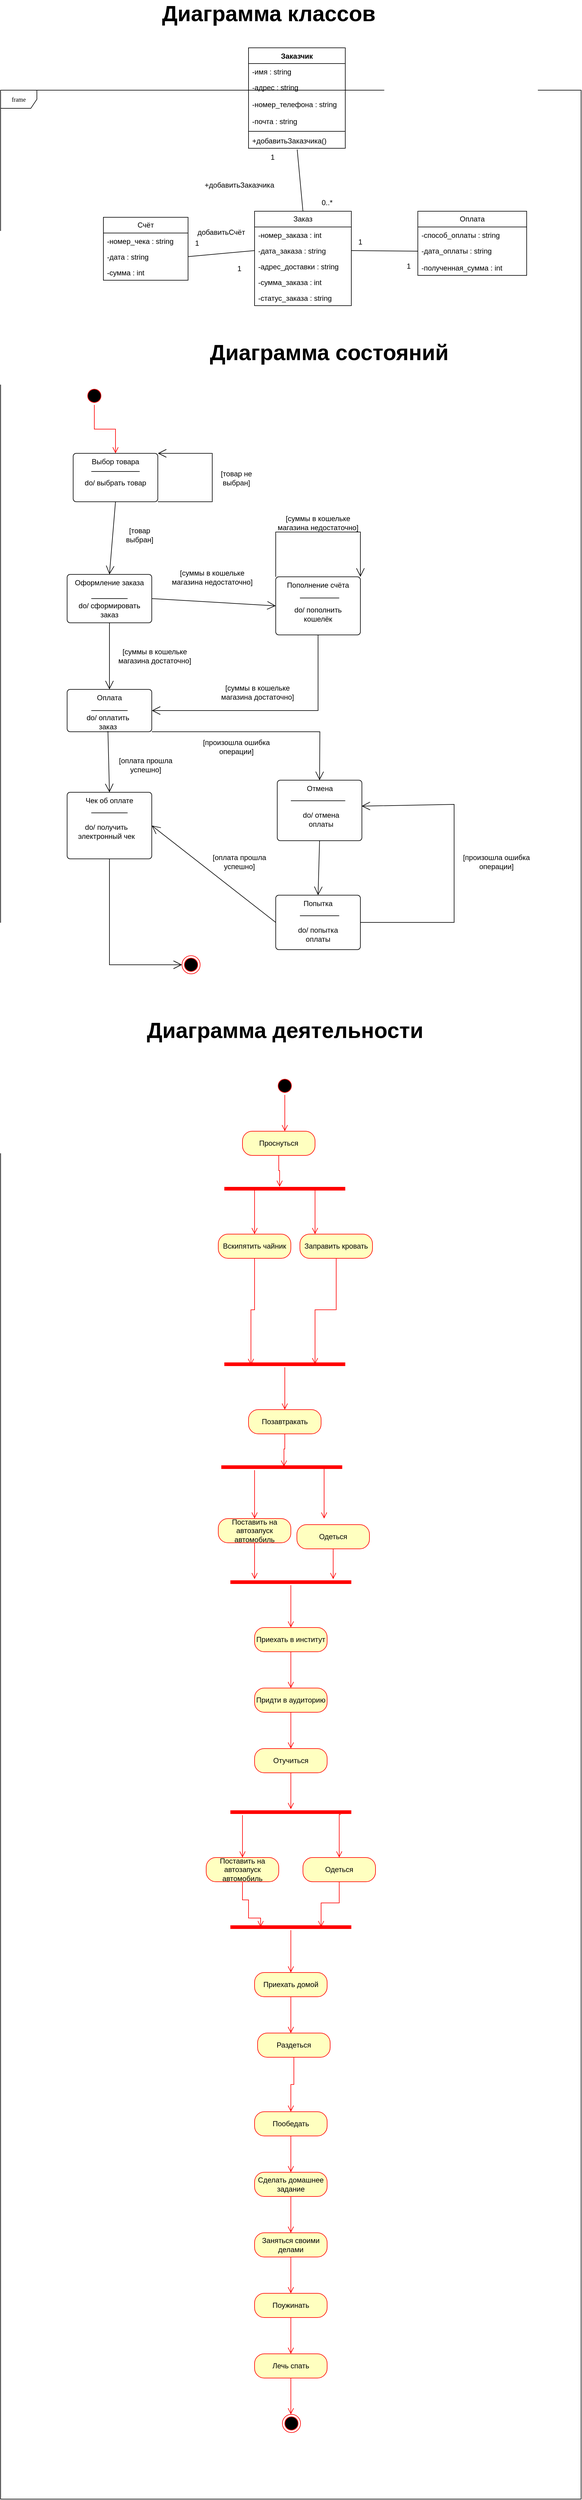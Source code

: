 <mxfile version="22.1.18" type="github">
  <diagram name="Page-1" id="c4acf3e9-155e-7222-9cf6-157b1a14988f">
    <mxGraphModel dx="2037" dy="693" grid="1" gridSize="10" guides="1" tooltips="1" connect="1" arrows="1" fold="1" page="1" pageScale="1" pageWidth="850" pageHeight="1100" background="none" math="0" shadow="0">
      <root>
        <mxCell id="0" />
        <mxCell id="1" parent="0" />
        <mxCell id="17acba5748e5396b-1" value="frame" style="shape=umlFrame;whiteSpace=wrap;html=1;rounded=0;shadow=0;comic=0;labelBackgroundColor=none;strokeWidth=1;fontFamily=Verdana;fontSize=10;align=center;" parent="1" vertex="1">
          <mxGeometry x="-110" y="190" width="960" height="3980" as="geometry" />
        </mxCell>
        <mxCell id="1ROqw_EYxfn3M4fR1e2e-2" value="Заказчик" style="swimlane;fontStyle=1;align=center;verticalAlign=top;childLayout=stackLayout;horizontal=1;startSize=26;horizontalStack=0;resizeParent=1;resizeParentMax=0;resizeLast=0;collapsible=1;marginBottom=0;whiteSpace=wrap;html=1;" vertex="1" parent="1">
          <mxGeometry x="300" y="120" width="160" height="166" as="geometry">
            <mxRectangle x="300" y="120" width="100" height="30" as="alternateBounds" />
          </mxGeometry>
        </mxCell>
        <mxCell id="1ROqw_EYxfn3M4fR1e2e-12" value="-имя : string" style="text;strokeColor=none;fillColor=none;align=left;verticalAlign=top;spacingLeft=4;spacingRight=4;overflow=hidden;rotatable=0;points=[[0,0.5],[1,0.5]];portConstraint=eastwest;whiteSpace=wrap;html=1;" vertex="1" parent="1ROqw_EYxfn3M4fR1e2e-2">
          <mxGeometry y="26" width="160" height="26" as="geometry" />
        </mxCell>
        <mxCell id="1ROqw_EYxfn3M4fR1e2e-3" value="-адрес : string" style="text;strokeColor=none;fillColor=none;align=left;verticalAlign=top;spacingLeft=4;spacingRight=4;overflow=hidden;rotatable=0;points=[[0,0.5],[1,0.5]];portConstraint=eastwest;whiteSpace=wrap;html=1;" vertex="1" parent="1ROqw_EYxfn3M4fR1e2e-2">
          <mxGeometry y="52" width="160" height="28" as="geometry" />
        </mxCell>
        <mxCell id="1ROqw_EYxfn3M4fR1e2e-13" value="-номер_телефона : string" style="text;strokeColor=none;fillColor=none;align=left;verticalAlign=top;spacingLeft=4;spacingRight=4;overflow=hidden;rotatable=0;points=[[0,0.5],[1,0.5]];portConstraint=eastwest;whiteSpace=wrap;html=1;" vertex="1" parent="1ROqw_EYxfn3M4fR1e2e-2">
          <mxGeometry y="80" width="160" height="28" as="geometry" />
        </mxCell>
        <mxCell id="1ROqw_EYxfn3M4fR1e2e-14" value="-почта : string" style="text;strokeColor=none;fillColor=none;align=left;verticalAlign=top;spacingLeft=4;spacingRight=4;overflow=hidden;rotatable=0;points=[[0,0.5],[1,0.5]];portConstraint=eastwest;whiteSpace=wrap;html=1;" vertex="1" parent="1ROqw_EYxfn3M4fR1e2e-2">
          <mxGeometry y="108" width="160" height="28" as="geometry" />
        </mxCell>
        <mxCell id="1ROqw_EYxfn3M4fR1e2e-4" value="" style="line;strokeWidth=1;fillColor=none;align=left;verticalAlign=middle;spacingTop=-1;spacingLeft=3;spacingRight=3;rotatable=0;labelPosition=right;points=[];portConstraint=eastwest;strokeColor=inherit;" vertex="1" parent="1ROqw_EYxfn3M4fR1e2e-2">
          <mxGeometry y="136" width="160" height="4" as="geometry" />
        </mxCell>
        <mxCell id="1ROqw_EYxfn3M4fR1e2e-5" value="+добавитьЗаказчика()" style="text;strokeColor=none;fillColor=none;align=left;verticalAlign=top;spacingLeft=4;spacingRight=4;overflow=hidden;rotatable=0;points=[[0,0.5],[1,0.5]];portConstraint=eastwest;whiteSpace=wrap;html=1;" vertex="1" parent="1ROqw_EYxfn3M4fR1e2e-2">
          <mxGeometry y="140" width="160" height="26" as="geometry" />
        </mxCell>
        <mxCell id="1ROqw_EYxfn3M4fR1e2e-15" value="Заказ" style="swimlane;fontStyle=0;childLayout=stackLayout;horizontal=1;startSize=26;fillColor=none;horizontalStack=0;resizeParent=1;resizeParentMax=0;resizeLast=0;collapsible=1;marginBottom=0;whiteSpace=wrap;html=1;" vertex="1" parent="1">
          <mxGeometry x="310" y="390" width="160" height="156" as="geometry" />
        </mxCell>
        <mxCell id="1ROqw_EYxfn3M4fR1e2e-16" value="-номер_заказа : int" style="text;strokeColor=none;fillColor=none;align=left;verticalAlign=top;spacingLeft=4;spacingRight=4;overflow=hidden;rotatable=0;points=[[0,0.5],[1,0.5]];portConstraint=eastwest;whiteSpace=wrap;html=1;" vertex="1" parent="1ROqw_EYxfn3M4fR1e2e-15">
          <mxGeometry y="26" width="160" height="26" as="geometry" />
        </mxCell>
        <mxCell id="1ROqw_EYxfn3M4fR1e2e-17" value="-дата_заказа : string" style="text;strokeColor=none;fillColor=none;align=left;verticalAlign=top;spacingLeft=4;spacingRight=4;overflow=hidden;rotatable=0;points=[[0,0.5],[1,0.5]];portConstraint=eastwest;whiteSpace=wrap;html=1;" vertex="1" parent="1ROqw_EYxfn3M4fR1e2e-15">
          <mxGeometry y="52" width="160" height="26" as="geometry" />
        </mxCell>
        <mxCell id="1ROqw_EYxfn3M4fR1e2e-18" value="-адрес_доставки : string" style="text;strokeColor=none;fillColor=none;align=left;verticalAlign=top;spacingLeft=4;spacingRight=4;overflow=hidden;rotatable=0;points=[[0,0.5],[1,0.5]];portConstraint=eastwest;whiteSpace=wrap;html=1;" vertex="1" parent="1ROqw_EYxfn3M4fR1e2e-15">
          <mxGeometry y="78" width="160" height="26" as="geometry" />
        </mxCell>
        <mxCell id="1ROqw_EYxfn3M4fR1e2e-19" value="-сумма_заказа : int" style="text;strokeColor=none;fillColor=none;align=left;verticalAlign=top;spacingLeft=4;spacingRight=4;overflow=hidden;rotatable=0;points=[[0,0.5],[1,0.5]];portConstraint=eastwest;whiteSpace=wrap;html=1;" vertex="1" parent="1ROqw_EYxfn3M4fR1e2e-15">
          <mxGeometry y="104" width="160" height="26" as="geometry" />
        </mxCell>
        <mxCell id="1ROqw_EYxfn3M4fR1e2e-20" value="-статус_заказа : string" style="text;strokeColor=none;fillColor=none;align=left;verticalAlign=top;spacingLeft=4;spacingRight=4;overflow=hidden;rotatable=0;points=[[0,0.5],[1,0.5]];portConstraint=eastwest;whiteSpace=wrap;html=1;" vertex="1" parent="1ROqw_EYxfn3M4fR1e2e-15">
          <mxGeometry y="130" width="160" height="26" as="geometry" />
        </mxCell>
        <mxCell id="1ROqw_EYxfn3M4fR1e2e-24" value="" style="endArrow=none;html=1;rounded=0;entryX=0.503;entryY=1.073;entryDx=0;entryDy=0;entryPerimeter=0;exitX=0.5;exitY=0;exitDx=0;exitDy=0;" edge="1" parent="1" source="1ROqw_EYxfn3M4fR1e2e-15" target="1ROqw_EYxfn3M4fR1e2e-5">
          <mxGeometry width="50" height="50" relative="1" as="geometry">
            <mxPoint x="330" y="350" as="sourcePoint" />
            <mxPoint x="380" y="300" as="targetPoint" />
          </mxGeometry>
        </mxCell>
        <mxCell id="1ROqw_EYxfn3M4fR1e2e-27" value="Счёт" style="swimlane;fontStyle=0;childLayout=stackLayout;horizontal=1;startSize=26;fillColor=none;horizontalStack=0;resizeParent=1;resizeParentMax=0;resizeLast=0;collapsible=1;marginBottom=0;whiteSpace=wrap;html=1;" vertex="1" parent="1">
          <mxGeometry x="60" y="400" width="140" height="104" as="geometry" />
        </mxCell>
        <mxCell id="1ROqw_EYxfn3M4fR1e2e-28" value="-номер_чека : string" style="text;strokeColor=none;fillColor=none;align=left;verticalAlign=top;spacingLeft=4;spacingRight=4;overflow=hidden;rotatable=0;points=[[0,0.5],[1,0.5]];portConstraint=eastwest;whiteSpace=wrap;html=1;" vertex="1" parent="1ROqw_EYxfn3M4fR1e2e-27">
          <mxGeometry y="26" width="140" height="26" as="geometry" />
        </mxCell>
        <mxCell id="1ROqw_EYxfn3M4fR1e2e-29" value="-дата : string" style="text;strokeColor=none;fillColor=none;align=left;verticalAlign=top;spacingLeft=4;spacingRight=4;overflow=hidden;rotatable=0;points=[[0,0.5],[1,0.5]];portConstraint=eastwest;whiteSpace=wrap;html=1;" vertex="1" parent="1ROqw_EYxfn3M4fR1e2e-27">
          <mxGeometry y="52" width="140" height="26" as="geometry" />
        </mxCell>
        <mxCell id="1ROqw_EYxfn3M4fR1e2e-30" value="-сумма : int" style="text;strokeColor=none;fillColor=none;align=left;verticalAlign=top;spacingLeft=4;spacingRight=4;overflow=hidden;rotatable=0;points=[[0,0.5],[1,0.5]];portConstraint=eastwest;whiteSpace=wrap;html=1;" vertex="1" parent="1ROqw_EYxfn3M4fR1e2e-27">
          <mxGeometry y="78" width="140" height="26" as="geometry" />
        </mxCell>
        <mxCell id="1ROqw_EYxfn3M4fR1e2e-31" value="" style="endArrow=none;html=1;rounded=0;exitX=1;exitY=0.5;exitDx=0;exitDy=0;entryX=0;entryY=0.5;entryDx=0;entryDy=0;" edge="1" parent="1" source="1ROqw_EYxfn3M4fR1e2e-29" target="1ROqw_EYxfn3M4fR1e2e-17">
          <mxGeometry width="50" height="50" relative="1" as="geometry">
            <mxPoint x="230" y="500" as="sourcePoint" />
            <mxPoint x="280" y="450" as="targetPoint" />
          </mxGeometry>
        </mxCell>
        <mxCell id="1ROqw_EYxfn3M4fR1e2e-32" value="Оплата" style="swimlane;fontStyle=0;childLayout=stackLayout;horizontal=1;startSize=26;fillColor=none;horizontalStack=0;resizeParent=1;resizeParentMax=0;resizeLast=0;collapsible=1;marginBottom=0;whiteSpace=wrap;html=1;" vertex="1" parent="1">
          <mxGeometry x="580" y="390" width="180" height="106" as="geometry" />
        </mxCell>
        <mxCell id="1ROqw_EYxfn3M4fR1e2e-33" value="-способ_оплаты : string" style="text;strokeColor=none;fillColor=none;align=left;verticalAlign=top;spacingLeft=4;spacingRight=4;overflow=hidden;rotatable=0;points=[[0,0.5],[1,0.5]];portConstraint=eastwest;whiteSpace=wrap;html=1;" vertex="1" parent="1ROqw_EYxfn3M4fR1e2e-32">
          <mxGeometry y="26" width="180" height="26" as="geometry" />
        </mxCell>
        <mxCell id="1ROqw_EYxfn3M4fR1e2e-34" value="-дата_оплаты : string" style="text;strokeColor=none;fillColor=none;align=left;verticalAlign=top;spacingLeft=4;spacingRight=4;overflow=hidden;rotatable=0;points=[[0,0.5],[1,0.5]];portConstraint=eastwest;whiteSpace=wrap;html=1;" vertex="1" parent="1ROqw_EYxfn3M4fR1e2e-32">
          <mxGeometry y="52" width="180" height="28" as="geometry" />
        </mxCell>
        <mxCell id="1ROqw_EYxfn3M4fR1e2e-35" value="-полученная_сумма : int" style="text;strokeColor=none;fillColor=none;align=left;verticalAlign=top;spacingLeft=4;spacingRight=4;overflow=hidden;rotatable=0;points=[[0,0.5],[1,0.5]];portConstraint=eastwest;whiteSpace=wrap;html=1;" vertex="1" parent="1ROqw_EYxfn3M4fR1e2e-32">
          <mxGeometry y="80" width="180" height="26" as="geometry" />
        </mxCell>
        <mxCell id="1ROqw_EYxfn3M4fR1e2e-36" value="" style="endArrow=none;html=1;rounded=0;entryX=0;entryY=0.5;entryDx=0;entryDy=0;exitX=1;exitY=0.5;exitDx=0;exitDy=0;" edge="1" parent="1" source="1ROqw_EYxfn3M4fR1e2e-17" target="1ROqw_EYxfn3M4fR1e2e-34">
          <mxGeometry width="50" height="50" relative="1" as="geometry">
            <mxPoint x="490" y="490" as="sourcePoint" />
            <mxPoint x="540" y="440" as="targetPoint" />
          </mxGeometry>
        </mxCell>
        <mxCell id="1ROqw_EYxfn3M4fR1e2e-74" value="1" style="text;html=1;strokeColor=none;fillColor=none;align=center;verticalAlign=middle;whiteSpace=wrap;rounded=0;" vertex="1" parent="1">
          <mxGeometry x="310" y="286" width="60" height="30" as="geometry" />
        </mxCell>
        <mxCell id="1ROqw_EYxfn3M4fR1e2e-77" value="0..*" style="text;html=1;strokeColor=none;fillColor=none;align=center;verticalAlign=middle;whiteSpace=wrap;rounded=0;" vertex="1" parent="1">
          <mxGeometry x="400" y="361" width="60" height="30" as="geometry" />
        </mxCell>
        <mxCell id="1ROqw_EYxfn3M4fR1e2e-78" value="+добавитьЗаказчика" style="text;html=1;strokeColor=none;fillColor=none;align=center;verticalAlign=middle;whiteSpace=wrap;rounded=0;" vertex="1" parent="1">
          <mxGeometry x="210" y="332" width="150" height="30" as="geometry" />
        </mxCell>
        <mxCell id="1ROqw_EYxfn3M4fR1e2e-80" value="1" style="text;html=1;strokeColor=none;fillColor=none;align=center;verticalAlign=middle;whiteSpace=wrap;rounded=0;" vertex="1" parent="1">
          <mxGeometry x="200" y="428" width="30" height="30" as="geometry" />
        </mxCell>
        <mxCell id="1ROqw_EYxfn3M4fR1e2e-81" value="1" style="text;html=1;strokeColor=none;fillColor=none;align=center;verticalAlign=middle;whiteSpace=wrap;rounded=0;" vertex="1" parent="1">
          <mxGeometry x="255" y="470" width="60" height="30" as="geometry" />
        </mxCell>
        <mxCell id="1ROqw_EYxfn3M4fR1e2e-82" value="1" style="text;html=1;strokeColor=none;fillColor=none;align=center;verticalAlign=middle;whiteSpace=wrap;rounded=0;" vertex="1" parent="1">
          <mxGeometry x="470" y="426" width="30" height="30" as="geometry" />
        </mxCell>
        <mxCell id="1ROqw_EYxfn3M4fR1e2e-83" value="1" style="text;html=1;strokeColor=none;fillColor=none;align=center;verticalAlign=middle;whiteSpace=wrap;rounded=0;" vertex="1" parent="1">
          <mxGeometry x="550" y="466" width="30" height="30" as="geometry" />
        </mxCell>
        <mxCell id="1ROqw_EYxfn3M4fR1e2e-84" value="добавитьСчёт" style="text;html=1;strokeColor=none;fillColor=none;align=center;verticalAlign=middle;whiteSpace=wrap;rounded=0;" vertex="1" parent="1">
          <mxGeometry x="200" y="410" width="110" height="30" as="geometry" />
        </mxCell>
        <mxCell id="1ROqw_EYxfn3M4fR1e2e-85" value="" style="ellipse;html=1;shape=startState;fillColor=#000000;strokeColor=#ff0000;" vertex="1" parent="1">
          <mxGeometry x="30" y="680" width="30" height="30" as="geometry" />
        </mxCell>
        <mxCell id="1ROqw_EYxfn3M4fR1e2e-86" value="" style="edgeStyle=orthogonalEdgeStyle;html=1;verticalAlign=bottom;endArrow=open;endSize=8;strokeColor=#ff0000;rounded=0;entryX=0.5;entryY=0;entryDx=0;entryDy=0;" edge="1" source="1ROqw_EYxfn3M4fR1e2e-85" parent="1" target="1ROqw_EYxfn3M4fR1e2e-93">
          <mxGeometry relative="1" as="geometry">
            <mxPoint x="50" y="780" as="targetPoint" />
          </mxGeometry>
        </mxCell>
        <mxCell id="1ROqw_EYxfn3M4fR1e2e-93" value="Выбор товара" style="html=1;align=center;verticalAlign=top;rounded=1;absoluteArcSize=1;arcSize=10;dashed=0;whiteSpace=wrap;" vertex="1" parent="1">
          <mxGeometry x="10" y="790" width="140" height="80" as="geometry" />
        </mxCell>
        <mxCell id="1ROqw_EYxfn3M4fR1e2e-94" value="" style="line;strokeWidth=1;fillColor=none;align=left;verticalAlign=middle;spacingTop=-1;spacingLeft=3;spacingRight=3;rotatable=0;labelPosition=right;points=[];portConstraint=eastwest;strokeColor=inherit;" vertex="1" parent="1">
          <mxGeometry x="40" y="816" width="80" height="8" as="geometry" />
        </mxCell>
        <mxCell id="1ROqw_EYxfn3M4fR1e2e-95" value="do/ выбрать товар" style="text;html=1;strokeColor=none;fillColor=none;align=center;verticalAlign=middle;whiteSpace=wrap;rounded=0;movable=1;resizable=1;rotatable=1;deletable=1;editable=1;locked=0;connectable=1;" vertex="1" parent="1">
          <mxGeometry x="20" y="824" width="120" height="30" as="geometry" />
        </mxCell>
        <mxCell id="1ROqw_EYxfn3M4fR1e2e-96" value="" style="endArrow=open;endFill=1;endSize=12;html=1;rounded=0;entryX=1;entryY=0;entryDx=0;entryDy=0;exitX=1;exitY=1;exitDx=0;exitDy=0;" edge="1" parent="1" source="1ROqw_EYxfn3M4fR1e2e-93" target="1ROqw_EYxfn3M4fR1e2e-93">
          <mxGeometry width="160" relative="1" as="geometry">
            <mxPoint x="190" y="816" as="sourcePoint" />
            <mxPoint x="190" y="801" as="targetPoint" />
            <Array as="points">
              <mxPoint x="240" y="870" />
              <mxPoint x="240" y="790" />
            </Array>
          </mxGeometry>
        </mxCell>
        <mxCell id="1ROqw_EYxfn3M4fR1e2e-99" value="[товар не выбран]" style="text;html=1;strokeColor=none;fillColor=none;align=center;verticalAlign=middle;whiteSpace=wrap;rounded=0;" vertex="1" parent="1">
          <mxGeometry x="250" y="816" width="60" height="30" as="geometry" />
        </mxCell>
        <mxCell id="1ROqw_EYxfn3M4fR1e2e-100" value="Оформление заказа" style="html=1;align=center;verticalAlign=top;rounded=1;absoluteArcSize=1;arcSize=10;dashed=0;whiteSpace=wrap;" vertex="1" parent="1">
          <mxGeometry y="990" width="140" height="80" as="geometry" />
        </mxCell>
        <mxCell id="1ROqw_EYxfn3M4fR1e2e-101" value="" style="endArrow=open;endFill=1;endSize=12;html=1;rounded=0;entryX=0.5;entryY=0;entryDx=0;entryDy=0;" edge="1" parent="1" target="1ROqw_EYxfn3M4fR1e2e-100">
          <mxGeometry width="160" relative="1" as="geometry">
            <mxPoint x="80" y="870" as="sourcePoint" />
            <mxPoint x="170" y="960" as="targetPoint" />
          </mxGeometry>
        </mxCell>
        <mxCell id="1ROqw_EYxfn3M4fR1e2e-102" value="[товар выбран]" style="text;html=1;strokeColor=none;fillColor=none;align=center;verticalAlign=middle;whiteSpace=wrap;rounded=0;" vertex="1" parent="1">
          <mxGeometry x="90" y="910" width="60" height="30" as="geometry" />
        </mxCell>
        <mxCell id="1ROqw_EYxfn3M4fR1e2e-103" value="" style="line;strokeWidth=1;fillColor=none;align=left;verticalAlign=middle;spacingTop=-1;spacingLeft=3;spacingRight=3;rotatable=0;labelPosition=right;points=[];portConstraint=eastwest;strokeColor=inherit;" vertex="1" parent="1">
          <mxGeometry x="40" y="1026" width="60" height="8" as="geometry" />
        </mxCell>
        <mxCell id="1ROqw_EYxfn3M4fR1e2e-104" value="do/ сформировать заказ" style="text;html=1;strokeColor=none;fillColor=none;align=center;verticalAlign=middle;whiteSpace=wrap;rounded=0;" vertex="1" parent="1">
          <mxGeometry x="10" y="1034" width="120" height="30" as="geometry" />
        </mxCell>
        <mxCell id="1ROqw_EYxfn3M4fR1e2e-105" value="" style="endArrow=open;endFill=1;endSize=12;html=1;rounded=0;exitX=0.5;exitY=1;exitDx=0;exitDy=0;entryX=0.5;entryY=0;entryDx=0;entryDy=0;" edge="1" parent="1" source="1ROqw_EYxfn3M4fR1e2e-100" target="1ROqw_EYxfn3M4fR1e2e-106">
          <mxGeometry width="160" relative="1" as="geometry">
            <mxPoint y="1190" as="sourcePoint" />
            <mxPoint x="160" y="1190" as="targetPoint" />
          </mxGeometry>
        </mxCell>
        <mxCell id="1ROqw_EYxfn3M4fR1e2e-106" value="Оплата" style="html=1;align=center;verticalAlign=top;rounded=1;absoluteArcSize=1;arcSize=10;dashed=0;whiteSpace=wrap;" vertex="1" parent="1">
          <mxGeometry y="1180" width="140" height="70" as="geometry" />
        </mxCell>
        <mxCell id="1ROqw_EYxfn3M4fR1e2e-107" value="" style="line;strokeWidth=1;fillColor=none;align=left;verticalAlign=middle;spacingTop=-1;spacingLeft=3;spacingRight=3;rotatable=0;labelPosition=right;points=[];portConstraint=eastwest;strokeColor=inherit;" vertex="1" parent="1">
          <mxGeometry x="40" y="1211" width="60" height="8" as="geometry" />
        </mxCell>
        <mxCell id="1ROqw_EYxfn3M4fR1e2e-108" value="do/ оплатить заказ" style="text;html=1;strokeColor=none;fillColor=none;align=center;verticalAlign=middle;whiteSpace=wrap;rounded=0;" vertex="1" parent="1">
          <mxGeometry x="15" y="1219" width="105" height="30" as="geometry" />
        </mxCell>
        <mxCell id="1ROqw_EYxfn3M4fR1e2e-109" value="[суммы в кошельке магазина достаточно]" style="text;html=1;strokeColor=none;fillColor=none;align=center;verticalAlign=middle;whiteSpace=wrap;rounded=0;" vertex="1" parent="1">
          <mxGeometry x="80" y="1110" width="130" height="30" as="geometry" />
        </mxCell>
        <mxCell id="1ROqw_EYxfn3M4fR1e2e-115" value="" style="endArrow=open;endFill=1;endSize=12;html=1;rounded=0;exitX=1;exitY=0.5;exitDx=0;exitDy=0;entryX=0;entryY=0.5;entryDx=0;entryDy=0;" edge="1" parent="1" source="1ROqw_EYxfn3M4fR1e2e-100" target="1ROqw_EYxfn3M4fR1e2e-116">
          <mxGeometry width="160" relative="1" as="geometry">
            <mxPoint x="340" y="1069" as="sourcePoint" />
            <mxPoint x="430" y="1189" as="targetPoint" />
          </mxGeometry>
        </mxCell>
        <mxCell id="1ROqw_EYxfn3M4fR1e2e-116" value="Пополнение счёта" style="html=1;align=center;verticalAlign=top;rounded=1;absoluteArcSize=1;arcSize=10;dashed=0;whiteSpace=wrap;" vertex="1" parent="1">
          <mxGeometry x="345" y="994" width="140" height="96" as="geometry" />
        </mxCell>
        <mxCell id="1ROqw_EYxfn3M4fR1e2e-117" value="[суммы в кошельке магазина недостаточно]" style="text;html=1;strokeColor=none;fillColor=none;align=center;verticalAlign=middle;whiteSpace=wrap;rounded=0;" vertex="1" parent="1">
          <mxGeometry x="170" y="980" width="140" height="30" as="geometry" />
        </mxCell>
        <mxCell id="1ROqw_EYxfn3M4fR1e2e-118" value="" style="line;strokeWidth=1;fillColor=none;align=left;verticalAlign=middle;spacingTop=-1;spacingLeft=3;spacingRight=3;rotatable=0;labelPosition=right;points=[];portConstraint=eastwest;strokeColor=inherit;" vertex="1" parent="1">
          <mxGeometry x="385" y="1025" width="65" height="8" as="geometry" />
        </mxCell>
        <mxCell id="1ROqw_EYxfn3M4fR1e2e-119" value="do/ пополнить кошелёк" style="text;html=1;strokeColor=none;fillColor=none;align=center;verticalAlign=middle;whiteSpace=wrap;rounded=0;" vertex="1" parent="1">
          <mxGeometry x="360" y="1041" width="110" height="30" as="geometry" />
        </mxCell>
        <mxCell id="1ROqw_EYxfn3M4fR1e2e-120" value="" style="endArrow=open;endFill=1;endSize=12;html=1;rounded=0;entryX=1;entryY=0.5;entryDx=0;entryDy=0;exitX=0.5;exitY=1;exitDx=0;exitDy=0;" edge="1" parent="1" source="1ROqw_EYxfn3M4fR1e2e-116" target="1ROqw_EYxfn3M4fR1e2e-106">
          <mxGeometry width="160" relative="1" as="geometry">
            <mxPoint x="280" y="1170" as="sourcePoint" />
            <mxPoint x="440" y="1170" as="targetPoint" />
            <Array as="points">
              <mxPoint x="415" y="1215" />
            </Array>
          </mxGeometry>
        </mxCell>
        <mxCell id="1ROqw_EYxfn3M4fR1e2e-121" value="" style="endArrow=open;endFill=1;endSize=12;html=1;rounded=0;exitX=0;exitY=0;exitDx=0;exitDy=0;entryX=1;entryY=0;entryDx=0;entryDy=0;" edge="1" parent="1" source="1ROqw_EYxfn3M4fR1e2e-116" target="1ROqw_EYxfn3M4fR1e2e-116">
          <mxGeometry width="160" relative="1" as="geometry">
            <mxPoint x="340" y="850" as="sourcePoint" />
            <mxPoint x="500" y="850" as="targetPoint" />
            <Array as="points">
              <mxPoint x="345" y="920" />
              <mxPoint x="485" y="920" />
            </Array>
          </mxGeometry>
        </mxCell>
        <mxCell id="1ROqw_EYxfn3M4fR1e2e-123" value="[суммы в кошельке магазина недостаточно]" style="text;html=1;strokeColor=none;fillColor=none;align=center;verticalAlign=middle;whiteSpace=wrap;rounded=0;" vertex="1" parent="1">
          <mxGeometry x="345" y="890" width="140" height="30" as="geometry" />
        </mxCell>
        <mxCell id="1ROqw_EYxfn3M4fR1e2e-124" value="[суммы в кошельке магазина достаточно]" style="text;html=1;strokeColor=none;fillColor=none;align=center;verticalAlign=middle;whiteSpace=wrap;rounded=0;" vertex="1" parent="1">
          <mxGeometry x="250" y="1170" width="130" height="30" as="geometry" />
        </mxCell>
        <mxCell id="1ROqw_EYxfn3M4fR1e2e-125" value="Чек об оплате" style="html=1;align=center;verticalAlign=top;rounded=1;absoluteArcSize=1;arcSize=10;dashed=0;whiteSpace=wrap;" vertex="1" parent="1">
          <mxGeometry y="1350" width="140" height="110" as="geometry" />
        </mxCell>
        <mxCell id="1ROqw_EYxfn3M4fR1e2e-126" value="" style="endArrow=open;endFill=1;endSize=12;html=1;rounded=0;exitX=0.5;exitY=1;exitDx=0;exitDy=0;entryX=0.5;entryY=0;entryDx=0;entryDy=0;" edge="1" parent="1" source="1ROqw_EYxfn3M4fR1e2e-108" target="1ROqw_EYxfn3M4fR1e2e-125">
          <mxGeometry width="160" relative="1" as="geometry">
            <mxPoint x="30" y="1290" as="sourcePoint" />
            <mxPoint x="190" y="1290" as="targetPoint" />
          </mxGeometry>
        </mxCell>
        <mxCell id="1ROqw_EYxfn3M4fR1e2e-127" value="" style="line;strokeWidth=1;fillColor=none;align=left;verticalAlign=middle;spacingTop=-1;spacingLeft=3;spacingRight=3;rotatable=0;labelPosition=right;points=[];portConstraint=eastwest;strokeColor=inherit;" vertex="1" parent="1">
          <mxGeometry x="40" y="1380" width="60" height="8" as="geometry" />
        </mxCell>
        <mxCell id="1ROqw_EYxfn3M4fR1e2e-128" value="do/ получить электронный чек" style="text;html=1;strokeColor=none;fillColor=none;align=center;verticalAlign=middle;whiteSpace=wrap;rounded=0;" vertex="1" parent="1">
          <mxGeometry x="10" y="1400" width="110" height="30" as="geometry" />
        </mxCell>
        <mxCell id="1ROqw_EYxfn3M4fR1e2e-129" value="[оплата прошла успешно]" style="text;html=1;strokeColor=none;fillColor=none;align=center;verticalAlign=middle;whiteSpace=wrap;rounded=0;" vertex="1" parent="1">
          <mxGeometry x="80" y="1290" width="100" height="30" as="geometry" />
        </mxCell>
        <mxCell id="1ROqw_EYxfn3M4fR1e2e-130" value="" style="ellipse;html=1;shape=endState;fillColor=#000000;strokeColor=#ff0000;" vertex="1" parent="1">
          <mxGeometry x="190" y="1620" width="30" height="30" as="geometry" />
        </mxCell>
        <mxCell id="1ROqw_EYxfn3M4fR1e2e-131" value="" style="endArrow=open;endFill=1;endSize=12;html=1;rounded=0;entryX=0;entryY=0.5;entryDx=0;entryDy=0;exitX=0.5;exitY=1;exitDx=0;exitDy=0;" edge="1" parent="1" source="1ROqw_EYxfn3M4fR1e2e-125" target="1ROqw_EYxfn3M4fR1e2e-130">
          <mxGeometry width="160" relative="1" as="geometry">
            <mxPoint y="1500" as="sourcePoint" />
            <mxPoint x="160" y="1500" as="targetPoint" />
            <Array as="points">
              <mxPoint x="70" y="1635" />
            </Array>
          </mxGeometry>
        </mxCell>
        <mxCell id="1ROqw_EYxfn3M4fR1e2e-132" value="" style="endArrow=open;endFill=1;endSize=12;html=1;rounded=0;exitX=1;exitY=1;exitDx=0;exitDy=0;entryX=0.5;entryY=0;entryDx=0;entryDy=0;" edge="1" parent="1" source="1ROqw_EYxfn3M4fR1e2e-106" target="1ROqw_EYxfn3M4fR1e2e-133">
          <mxGeometry width="160" relative="1" as="geometry">
            <mxPoint x="210" y="1300" as="sourcePoint" />
            <mxPoint x="370" y="1300" as="targetPoint" />
            <Array as="points">
              <mxPoint x="418" y="1250" />
            </Array>
          </mxGeometry>
        </mxCell>
        <mxCell id="1ROqw_EYxfn3M4fR1e2e-133" value="Отмена" style="html=1;align=center;verticalAlign=top;rounded=1;absoluteArcSize=1;arcSize=10;dashed=0;whiteSpace=wrap;" vertex="1" parent="1">
          <mxGeometry x="347.5" y="1330" width="140" height="100" as="geometry" />
        </mxCell>
        <mxCell id="1ROqw_EYxfn3M4fR1e2e-134" value="[произошла ошибка операции]" style="text;html=1;strokeColor=none;fillColor=none;align=center;verticalAlign=middle;whiteSpace=wrap;rounded=0;" vertex="1" parent="1">
          <mxGeometry x="220" y="1260" width="120" height="30" as="geometry" />
        </mxCell>
        <mxCell id="1ROqw_EYxfn3M4fR1e2e-135" value="" style="line;strokeWidth=1;fillColor=none;align=left;verticalAlign=middle;spacingTop=-1;spacingLeft=3;spacingRight=3;rotatable=0;labelPosition=right;points=[];portConstraint=eastwest;strokeColor=inherit;" vertex="1" parent="1">
          <mxGeometry x="370" y="1360" width="90" height="8" as="geometry" />
        </mxCell>
        <mxCell id="1ROqw_EYxfn3M4fR1e2e-136" value="do/ отмена оплаты" style="text;html=1;strokeColor=none;fillColor=none;align=center;verticalAlign=middle;whiteSpace=wrap;rounded=0;" vertex="1" parent="1">
          <mxGeometry x="380" y="1380" width="80" height="30" as="geometry" />
        </mxCell>
        <mxCell id="1ROqw_EYxfn3M4fR1e2e-137" value="Попытка" style="html=1;align=center;verticalAlign=top;rounded=1;absoluteArcSize=1;arcSize=10;dashed=0;whiteSpace=wrap;" vertex="1" parent="1">
          <mxGeometry x="345" y="1520" width="140" height="90" as="geometry" />
        </mxCell>
        <mxCell id="1ROqw_EYxfn3M4fR1e2e-138" value="" style="endArrow=open;endFill=1;endSize=12;html=1;rounded=0;exitX=0.5;exitY=1;exitDx=0;exitDy=0;entryX=0.5;entryY=0;entryDx=0;entryDy=0;" edge="1" parent="1" source="1ROqw_EYxfn3M4fR1e2e-133" target="1ROqw_EYxfn3M4fR1e2e-137">
          <mxGeometry width="160" relative="1" as="geometry">
            <mxPoint x="320" y="1470" as="sourcePoint" />
            <mxPoint x="480" y="1470" as="targetPoint" />
          </mxGeometry>
        </mxCell>
        <mxCell id="1ROqw_EYxfn3M4fR1e2e-139" value="" style="endArrow=open;endFill=1;endSize=12;html=1;rounded=0;exitX=0;exitY=0.5;exitDx=0;exitDy=0;entryX=1;entryY=0.5;entryDx=0;entryDy=0;" edge="1" parent="1" source="1ROqw_EYxfn3M4fR1e2e-137" target="1ROqw_EYxfn3M4fR1e2e-125">
          <mxGeometry width="160" relative="1" as="geometry">
            <mxPoint x="300" y="1480" as="sourcePoint" />
            <mxPoint x="140" y="1480" as="targetPoint" />
          </mxGeometry>
        </mxCell>
        <mxCell id="1ROqw_EYxfn3M4fR1e2e-140" value="" style="line;strokeWidth=1;fillColor=none;align=left;verticalAlign=middle;spacingTop=-1;spacingLeft=3;spacingRight=3;rotatable=0;labelPosition=right;points=[];portConstraint=eastwest;strokeColor=inherit;" vertex="1" parent="1">
          <mxGeometry x="385" y="1550" width="65" height="8" as="geometry" />
        </mxCell>
        <mxCell id="1ROqw_EYxfn3M4fR1e2e-141" value="do/ попытка оплаты" style="text;html=1;strokeColor=none;fillColor=none;align=center;verticalAlign=middle;whiteSpace=wrap;rounded=0;" vertex="1" parent="1">
          <mxGeometry x="380" y="1570" width="70" height="30" as="geometry" />
        </mxCell>
        <mxCell id="1ROqw_EYxfn3M4fR1e2e-142" value="" style="endArrow=open;endFill=1;endSize=12;html=1;rounded=0;exitX=1;exitY=0.5;exitDx=0;exitDy=0;entryX=0.996;entryY=0.429;entryDx=0;entryDy=0;entryPerimeter=0;" edge="1" parent="1" source="1ROqw_EYxfn3M4fR1e2e-137" target="1ROqw_EYxfn3M4fR1e2e-133">
          <mxGeometry width="160" relative="1" as="geometry">
            <mxPoint x="480" y="1490" as="sourcePoint" />
            <mxPoint x="640" y="1490" as="targetPoint" />
            <Array as="points">
              <mxPoint x="640" y="1565" />
              <mxPoint x="640" y="1370" />
            </Array>
          </mxGeometry>
        </mxCell>
        <mxCell id="1ROqw_EYxfn3M4fR1e2e-143" value="[оплата прошла успешно]" style="text;html=1;strokeColor=none;fillColor=none;align=center;verticalAlign=middle;whiteSpace=wrap;rounded=0;" vertex="1" parent="1">
          <mxGeometry x="230" y="1450" width="110" height="30" as="geometry" />
        </mxCell>
        <mxCell id="1ROqw_EYxfn3M4fR1e2e-145" value="[произошла ошибка операции]" style="text;html=1;strokeColor=none;fillColor=none;align=center;verticalAlign=middle;whiteSpace=wrap;rounded=0;" vertex="1" parent="1">
          <mxGeometry x="650" y="1450" width="120" height="30" as="geometry" />
        </mxCell>
        <mxCell id="1ROqw_EYxfn3M4fR1e2e-146" value="Диаграмма состояний" style="text;align=center;fontStyle=1;verticalAlign=middle;spacingLeft=3;spacingRight=3;strokeColor=none;rotatable=0;points=[[0,0.5],[1,0.5]];portConstraint=eastwest;html=1;fontSize=36;" vertex="1" parent="1">
          <mxGeometry x="215" y="610" width="435" height="26" as="geometry" />
        </mxCell>
        <mxCell id="1ROqw_EYxfn3M4fR1e2e-147" value="Диаграмма классов" style="text;align=center;fontStyle=1;verticalAlign=middle;spacingLeft=3;spacingRight=3;strokeColor=none;rotatable=0;points=[[0,0.5],[1,0.5]];portConstraint=eastwest;html=1;fontSize=36;" vertex="1" parent="1">
          <mxGeometry x="115" y="50" width="435" height="26" as="geometry" />
        </mxCell>
        <mxCell id="1ROqw_EYxfn3M4fR1e2e-148" value="Диаграмма деятельности" style="text;align=center;fontStyle=1;verticalAlign=middle;spacingLeft=3;spacingRight=3;strokeColor=none;rotatable=0;points=[[0,0.5],[1,0.5]];portConstraint=eastwest;html=1;fontSize=36;" vertex="1" parent="1">
          <mxGeometry x="120" y="1730" width="480" height="26" as="geometry" />
        </mxCell>
        <mxCell id="1ROqw_EYxfn3M4fR1e2e-153" value="" style="ellipse;html=1;shape=startState;fillColor=#000000;strokeColor=#ff0000;" vertex="1" parent="1">
          <mxGeometry x="345" y="1820" width="30" height="30" as="geometry" />
        </mxCell>
        <mxCell id="1ROqw_EYxfn3M4fR1e2e-154" value="" style="edgeStyle=orthogonalEdgeStyle;html=1;verticalAlign=bottom;endArrow=open;endSize=8;strokeColor=#ff0000;rounded=0;" edge="1" source="1ROqw_EYxfn3M4fR1e2e-153" parent="1">
          <mxGeometry relative="1" as="geometry">
            <mxPoint x="360" y="1910" as="targetPoint" />
          </mxGeometry>
        </mxCell>
        <mxCell id="1ROqw_EYxfn3M4fR1e2e-156" value="" style="shape=line;html=1;strokeWidth=6;strokeColor=#ff0000;" vertex="1" parent="1">
          <mxGeometry x="260" y="2000" width="200" height="10" as="geometry" />
        </mxCell>
        <mxCell id="1ROqw_EYxfn3M4fR1e2e-157" value="" style="edgeStyle=orthogonalEdgeStyle;html=1;verticalAlign=bottom;endArrow=open;endSize=8;strokeColor=#ff0000;rounded=0;exitX=0.25;exitY=0.5;exitDx=0;exitDy=0;exitPerimeter=0;" edge="1" source="1ROqw_EYxfn3M4fR1e2e-156" parent="1">
          <mxGeometry relative="1" as="geometry">
            <mxPoint x="310" y="2080" as="targetPoint" />
            <Array as="points" />
          </mxGeometry>
        </mxCell>
        <mxCell id="1ROqw_EYxfn3M4fR1e2e-158" value="" style="edgeStyle=orthogonalEdgeStyle;html=1;verticalAlign=bottom;endArrow=open;endSize=8;strokeColor=#ff0000;rounded=0;exitX=0.75;exitY=0.5;exitDx=0;exitDy=0;exitPerimeter=0;" edge="1" parent="1" source="1ROqw_EYxfn3M4fR1e2e-156">
          <mxGeometry relative="1" as="geometry">
            <mxPoint x="410" y="2080" as="targetPoint" />
            <mxPoint x="458.82" y="2000" as="sourcePoint" />
            <Array as="points">
              <mxPoint x="410" y="2070" />
            </Array>
          </mxGeometry>
        </mxCell>
        <mxCell id="1ROqw_EYxfn3M4fR1e2e-163" value="" style="shape=line;html=1;strokeWidth=6;strokeColor=#ff0000;" vertex="1" parent="1">
          <mxGeometry x="260" y="2290" width="200" height="10" as="geometry" />
        </mxCell>
        <mxCell id="1ROqw_EYxfn3M4fR1e2e-164" value="" style="edgeStyle=orthogonalEdgeStyle;html=1;verticalAlign=bottom;endArrow=open;endSize=8;strokeColor=#ff0000;rounded=0;" edge="1" source="1ROqw_EYxfn3M4fR1e2e-163" parent="1">
          <mxGeometry relative="1" as="geometry">
            <mxPoint x="360" y="2370" as="targetPoint" />
          </mxGeometry>
        </mxCell>
        <mxCell id="1ROqw_EYxfn3M4fR1e2e-168" value="" style="shape=line;html=1;strokeWidth=6;strokeColor=#ff0000;" vertex="1" parent="1">
          <mxGeometry x="255" y="2460" width="200" height="10" as="geometry" />
        </mxCell>
        <mxCell id="1ROqw_EYxfn3M4fR1e2e-169" value="" style="edgeStyle=orthogonalEdgeStyle;html=1;verticalAlign=bottom;endArrow=open;endSize=8;strokeColor=#ff0000;rounded=0;entryX=0.75;entryY=0;entryDx=0;entryDy=0;" edge="1" source="1ROqw_EYxfn3M4fR1e2e-168" parent="1">
          <mxGeometry relative="1" as="geometry">
            <mxPoint x="310" y="2550" as="targetPoint" />
            <Array as="points">
              <mxPoint x="310" y="2500" />
              <mxPoint x="310" y="2500" />
            </Array>
          </mxGeometry>
        </mxCell>
        <mxCell id="1ROqw_EYxfn3M4fR1e2e-170" value="" style="edgeStyle=orthogonalEdgeStyle;html=1;verticalAlign=bottom;endArrow=open;endSize=8;strokeColor=#ff0000;rounded=0;entryX=0.25;entryY=0;entryDx=0;entryDy=0;" edge="1" parent="1">
          <mxGeometry relative="1" as="geometry">
            <mxPoint x="425" y="2550" as="targetPoint" />
            <mxPoint x="425" y="2465" as="sourcePoint" />
            <Array as="points">
              <mxPoint x="425" y="2465" />
            </Array>
          </mxGeometry>
        </mxCell>
        <mxCell id="1ROqw_EYxfn3M4fR1e2e-174" value="Вскипятить чайник" style="rounded=1;whiteSpace=wrap;html=1;arcSize=40;fontColor=#000000;fillColor=#ffffc0;strokeColor=#ff0000;" vertex="1" parent="1">
          <mxGeometry x="250" y="2080" width="120" height="40" as="geometry" />
        </mxCell>
        <mxCell id="1ROqw_EYxfn3M4fR1e2e-175" value="" style="edgeStyle=orthogonalEdgeStyle;html=1;verticalAlign=bottom;endArrow=open;endSize=8;strokeColor=#ff0000;rounded=0;entryX=0.22;entryY=0.627;entryDx=0;entryDy=0;entryPerimeter=0;" edge="1" source="1ROqw_EYxfn3M4fR1e2e-174" parent="1" target="1ROqw_EYxfn3M4fR1e2e-163">
          <mxGeometry relative="1" as="geometry">
            <mxPoint x="180" y="2260" as="targetPoint" />
          </mxGeometry>
        </mxCell>
        <mxCell id="1ROqw_EYxfn3M4fR1e2e-176" value="Проснуться" style="rounded=1;whiteSpace=wrap;html=1;arcSize=40;fontColor=#000000;fillColor=#ffffc0;strokeColor=#ff0000;" vertex="1" parent="1">
          <mxGeometry x="290" y="1910" width="120" height="40" as="geometry" />
        </mxCell>
        <mxCell id="1ROqw_EYxfn3M4fR1e2e-177" value="" style="edgeStyle=orthogonalEdgeStyle;html=1;verticalAlign=bottom;endArrow=open;endSize=8;strokeColor=#ff0000;rounded=0;entryX=0.457;entryY=0.173;entryDx=0;entryDy=0;entryPerimeter=0;" edge="1" source="1ROqw_EYxfn3M4fR1e2e-176" parent="1" target="1ROqw_EYxfn3M4fR1e2e-156">
          <mxGeometry relative="1" as="geometry">
            <mxPoint x="190" y="2010" as="targetPoint" />
          </mxGeometry>
        </mxCell>
        <mxCell id="1ROqw_EYxfn3M4fR1e2e-178" value="Заправить кровать" style="rounded=1;whiteSpace=wrap;html=1;arcSize=40;fontColor=#000000;fillColor=#ffffc0;strokeColor=#ff0000;" vertex="1" parent="1">
          <mxGeometry x="385" y="2080" width="120" height="40" as="geometry" />
        </mxCell>
        <mxCell id="1ROqw_EYxfn3M4fR1e2e-179" value="" style="edgeStyle=orthogonalEdgeStyle;html=1;verticalAlign=bottom;endArrow=open;endSize=8;strokeColor=#ff0000;rounded=0;entryX=0.75;entryY=0.5;entryDx=0;entryDy=0;entryPerimeter=0;" edge="1" source="1ROqw_EYxfn3M4fR1e2e-178" parent="1" target="1ROqw_EYxfn3M4fR1e2e-163">
          <mxGeometry relative="1" as="geometry">
            <mxPoint x="590" y="2210" as="targetPoint" />
          </mxGeometry>
        </mxCell>
        <mxCell id="1ROqw_EYxfn3M4fR1e2e-180" value="Позавтракать" style="rounded=1;whiteSpace=wrap;html=1;arcSize=40;fontColor=#000000;fillColor=#ffffc0;strokeColor=#ff0000;" vertex="1" parent="1">
          <mxGeometry x="300" y="2370" width="120" height="40" as="geometry" />
        </mxCell>
        <mxCell id="1ROqw_EYxfn3M4fR1e2e-181" value="" style="edgeStyle=orthogonalEdgeStyle;html=1;verticalAlign=bottom;endArrow=open;endSize=8;strokeColor=#ff0000;rounded=0;entryX=0.518;entryY=0.427;entryDx=0;entryDy=0;entryPerimeter=0;" edge="1" source="1ROqw_EYxfn3M4fR1e2e-180" parent="1" target="1ROqw_EYxfn3M4fR1e2e-168">
          <mxGeometry relative="1" as="geometry">
            <mxPoint x="200" y="2460" as="targetPoint" />
          </mxGeometry>
        </mxCell>
        <mxCell id="1ROqw_EYxfn3M4fR1e2e-182" value="Поставить на автозапуск автомобиль" style="rounded=1;whiteSpace=wrap;html=1;arcSize=40;fontColor=#000000;fillColor=#ffffc0;strokeColor=#ff0000;" vertex="1" parent="1">
          <mxGeometry x="250" y="2550" width="120" height="40" as="geometry" />
        </mxCell>
        <mxCell id="1ROqw_EYxfn3M4fR1e2e-183" value="" style="edgeStyle=orthogonalEdgeStyle;html=1;verticalAlign=bottom;endArrow=open;endSize=8;strokeColor=#ff0000;rounded=0;" edge="1" source="1ROqw_EYxfn3M4fR1e2e-182" parent="1">
          <mxGeometry relative="1" as="geometry">
            <mxPoint x="310" y="2650" as="targetPoint" />
          </mxGeometry>
        </mxCell>
        <mxCell id="1ROqw_EYxfn3M4fR1e2e-184" value="Одеться" style="rounded=1;whiteSpace=wrap;html=1;arcSize=40;fontColor=#000000;fillColor=#ffffc0;strokeColor=#ff0000;" vertex="1" parent="1">
          <mxGeometry x="380" y="2560" width="120" height="40" as="geometry" />
        </mxCell>
        <mxCell id="1ROqw_EYxfn3M4fR1e2e-185" value="" style="edgeStyle=orthogonalEdgeStyle;html=1;verticalAlign=bottom;endArrow=open;endSize=8;strokeColor=#ff0000;rounded=0;" edge="1" source="1ROqw_EYxfn3M4fR1e2e-184" parent="1">
          <mxGeometry relative="1" as="geometry">
            <mxPoint x="440" y="2650" as="targetPoint" />
          </mxGeometry>
        </mxCell>
        <mxCell id="1ROqw_EYxfn3M4fR1e2e-186" value="" style="shape=line;html=1;strokeWidth=6;strokeColor=#ff0000;" vertex="1" parent="1">
          <mxGeometry x="270" y="2650" width="200" height="10" as="geometry" />
        </mxCell>
        <mxCell id="1ROqw_EYxfn3M4fR1e2e-187" value="" style="edgeStyle=orthogonalEdgeStyle;html=1;verticalAlign=bottom;endArrow=open;endSize=8;strokeColor=#ff0000;rounded=0;" edge="1" source="1ROqw_EYxfn3M4fR1e2e-186" parent="1">
          <mxGeometry relative="1" as="geometry">
            <mxPoint x="370" y="2730" as="targetPoint" />
          </mxGeometry>
        </mxCell>
        <mxCell id="1ROqw_EYxfn3M4fR1e2e-188" value="Приехать в институт" style="rounded=1;whiteSpace=wrap;html=1;arcSize=40;fontColor=#000000;fillColor=#ffffc0;strokeColor=#ff0000;" vertex="1" parent="1">
          <mxGeometry x="310" y="2730" width="120" height="40" as="geometry" />
        </mxCell>
        <mxCell id="1ROqw_EYxfn3M4fR1e2e-189" value="" style="edgeStyle=orthogonalEdgeStyle;html=1;verticalAlign=bottom;endArrow=open;endSize=8;strokeColor=#ff0000;rounded=0;" edge="1" source="1ROqw_EYxfn3M4fR1e2e-188" parent="1">
          <mxGeometry relative="1" as="geometry">
            <mxPoint x="370" y="2830" as="targetPoint" />
          </mxGeometry>
        </mxCell>
        <mxCell id="1ROqw_EYxfn3M4fR1e2e-190" value="Придти в аудиторию" style="rounded=1;whiteSpace=wrap;html=1;arcSize=40;fontColor=#000000;fillColor=#ffffc0;strokeColor=#ff0000;" vertex="1" parent="1">
          <mxGeometry x="310" y="2830" width="120" height="40" as="geometry" />
        </mxCell>
        <mxCell id="1ROqw_EYxfn3M4fR1e2e-191" value="" style="edgeStyle=orthogonalEdgeStyle;html=1;verticalAlign=bottom;endArrow=open;endSize=8;strokeColor=#ff0000;rounded=0;" edge="1" source="1ROqw_EYxfn3M4fR1e2e-190" parent="1">
          <mxGeometry relative="1" as="geometry">
            <mxPoint x="370" y="2930" as="targetPoint" />
          </mxGeometry>
        </mxCell>
        <mxCell id="1ROqw_EYxfn3M4fR1e2e-192" value="Отучиться" style="rounded=1;whiteSpace=wrap;html=1;arcSize=40;fontColor=#000000;fillColor=#ffffc0;strokeColor=#ff0000;" vertex="1" parent="1">
          <mxGeometry x="310" y="2930" width="120" height="40" as="geometry" />
        </mxCell>
        <mxCell id="1ROqw_EYxfn3M4fR1e2e-193" value="" style="edgeStyle=orthogonalEdgeStyle;html=1;verticalAlign=bottom;endArrow=open;endSize=8;strokeColor=#ff0000;rounded=0;" edge="1" source="1ROqw_EYxfn3M4fR1e2e-192" parent="1">
          <mxGeometry relative="1" as="geometry">
            <mxPoint x="370" y="3030" as="targetPoint" />
          </mxGeometry>
        </mxCell>
        <mxCell id="1ROqw_EYxfn3M4fR1e2e-194" value="Поставить на автозапуск автомобиль" style="rounded=1;whiteSpace=wrap;html=1;arcSize=40;fontColor=#000000;fillColor=#ffffc0;strokeColor=#ff0000;" vertex="1" parent="1">
          <mxGeometry x="230" y="3110" width="120" height="40" as="geometry" />
        </mxCell>
        <mxCell id="1ROqw_EYxfn3M4fR1e2e-195" value="" style="edgeStyle=orthogonalEdgeStyle;html=1;verticalAlign=bottom;endArrow=open;endSize=8;strokeColor=#ff0000;rounded=0;entryX=0.25;entryY=0.5;entryDx=0;entryDy=0;entryPerimeter=0;" edge="1" source="1ROqw_EYxfn3M4fR1e2e-194" parent="1" target="1ROqw_EYxfn3M4fR1e2e-201">
          <mxGeometry relative="1" as="geometry">
            <mxPoint x="275" y="3210" as="targetPoint" />
            <Array as="points">
              <mxPoint x="290" y="3180" />
              <mxPoint x="300" y="3180" />
              <mxPoint x="300" y="3210" />
              <mxPoint x="320" y="3210" />
            </Array>
          </mxGeometry>
        </mxCell>
        <mxCell id="1ROqw_EYxfn3M4fR1e2e-196" value="" style="shape=line;html=1;strokeWidth=6;strokeColor=#ff0000;" vertex="1" parent="1">
          <mxGeometry x="270" y="3030" width="200" height="10" as="geometry" />
        </mxCell>
        <mxCell id="1ROqw_EYxfn3M4fR1e2e-197" value="" style="edgeStyle=orthogonalEdgeStyle;html=1;verticalAlign=bottom;endArrow=open;endSize=8;strokeColor=#ff0000;rounded=0;entryX=0.5;entryY=0;entryDx=0;entryDy=0;" edge="1" source="1ROqw_EYxfn3M4fR1e2e-196" parent="1" target="1ROqw_EYxfn3M4fR1e2e-194">
          <mxGeometry relative="1" as="geometry">
            <mxPoint x="370" y="3110" as="targetPoint" />
            <Array as="points">
              <mxPoint x="290" y="3100" />
              <mxPoint x="290" y="3100" />
            </Array>
          </mxGeometry>
        </mxCell>
        <mxCell id="1ROqw_EYxfn3M4fR1e2e-198" value="" style="edgeStyle=orthogonalEdgeStyle;html=1;verticalAlign=bottom;endArrow=open;endSize=8;strokeColor=#ff0000;rounded=0;entryX=0.5;entryY=0;entryDx=0;entryDy=0;exitX=0.912;exitY=0.882;exitDx=0;exitDy=0;exitPerimeter=0;" edge="1" parent="1" source="1ROqw_EYxfn3M4fR1e2e-196" target="1ROqw_EYxfn3M4fR1e2e-199">
          <mxGeometry relative="1" as="geometry">
            <mxPoint x="300" y="3120" as="targetPoint" />
            <mxPoint x="300" y="3050" as="sourcePoint" />
            <Array as="points">
              <mxPoint x="450" y="3039" />
            </Array>
          </mxGeometry>
        </mxCell>
        <mxCell id="1ROqw_EYxfn3M4fR1e2e-199" value="Одеться" style="rounded=1;whiteSpace=wrap;html=1;arcSize=40;fontColor=#000000;fillColor=#ffffc0;strokeColor=#ff0000;" vertex="1" parent="1">
          <mxGeometry x="390" y="3110" width="120" height="40" as="geometry" />
        </mxCell>
        <mxCell id="1ROqw_EYxfn3M4fR1e2e-200" value="" style="edgeStyle=orthogonalEdgeStyle;html=1;verticalAlign=bottom;endArrow=open;endSize=8;strokeColor=#ff0000;rounded=0;entryX=0.75;entryY=0.5;entryDx=0;entryDy=0;entryPerimeter=0;" edge="1" source="1ROqw_EYxfn3M4fR1e2e-199" parent="1" target="1ROqw_EYxfn3M4fR1e2e-201">
          <mxGeometry relative="1" as="geometry">
            <mxPoint x="460" y="3210" as="targetPoint" />
          </mxGeometry>
        </mxCell>
        <mxCell id="1ROqw_EYxfn3M4fR1e2e-201" value="" style="shape=line;html=1;strokeWidth=6;strokeColor=#ff0000;" vertex="1" parent="1">
          <mxGeometry x="270" y="3220" width="200" height="10" as="geometry" />
        </mxCell>
        <mxCell id="1ROqw_EYxfn3M4fR1e2e-202" value="" style="edgeStyle=orthogonalEdgeStyle;html=1;verticalAlign=bottom;endArrow=open;endSize=8;strokeColor=#ff0000;rounded=0;" edge="1" source="1ROqw_EYxfn3M4fR1e2e-201" parent="1">
          <mxGeometry relative="1" as="geometry">
            <mxPoint x="370" y="3300" as="targetPoint" />
          </mxGeometry>
        </mxCell>
        <mxCell id="1ROqw_EYxfn3M4fR1e2e-203" value="Приехать домой" style="rounded=1;whiteSpace=wrap;html=1;arcSize=40;fontColor=#000000;fillColor=#ffffc0;strokeColor=#ff0000;" vertex="1" parent="1">
          <mxGeometry x="310" y="3300" width="120" height="40" as="geometry" />
        </mxCell>
        <mxCell id="1ROqw_EYxfn3M4fR1e2e-204" value="" style="edgeStyle=orthogonalEdgeStyle;html=1;verticalAlign=bottom;endArrow=open;endSize=8;strokeColor=#ff0000;rounded=0;" edge="1" source="1ROqw_EYxfn3M4fR1e2e-203" parent="1">
          <mxGeometry relative="1" as="geometry">
            <mxPoint x="370" y="3400" as="targetPoint" />
          </mxGeometry>
        </mxCell>
        <mxCell id="1ROqw_EYxfn3M4fR1e2e-205" value="Сделать домашнее задание" style="rounded=1;whiteSpace=wrap;html=1;arcSize=40;fontColor=#000000;fillColor=#ffffc0;strokeColor=#ff0000;" vertex="1" parent="1">
          <mxGeometry x="310" y="3630" width="120" height="40" as="geometry" />
        </mxCell>
        <mxCell id="1ROqw_EYxfn3M4fR1e2e-206" value="" style="edgeStyle=orthogonalEdgeStyle;html=1;verticalAlign=bottom;endArrow=open;endSize=8;strokeColor=#ff0000;rounded=0;" edge="1" source="1ROqw_EYxfn3M4fR1e2e-205" parent="1">
          <mxGeometry relative="1" as="geometry">
            <mxPoint x="370" y="3730" as="targetPoint" />
          </mxGeometry>
        </mxCell>
        <mxCell id="1ROqw_EYxfn3M4fR1e2e-209" value="Пообедать" style="rounded=1;whiteSpace=wrap;html=1;arcSize=40;fontColor=#000000;fillColor=#ffffc0;strokeColor=#ff0000;" vertex="1" parent="1">
          <mxGeometry x="310" y="3530" width="120" height="40" as="geometry" />
        </mxCell>
        <mxCell id="1ROqw_EYxfn3M4fR1e2e-210" value="" style="edgeStyle=orthogonalEdgeStyle;html=1;verticalAlign=bottom;endArrow=open;endSize=8;strokeColor=#ff0000;rounded=0;" edge="1" source="1ROqw_EYxfn3M4fR1e2e-209" parent="1">
          <mxGeometry relative="1" as="geometry">
            <mxPoint x="370" y="3630" as="targetPoint" />
          </mxGeometry>
        </mxCell>
        <mxCell id="1ROqw_EYxfn3M4fR1e2e-211" value="Заняться своими делами" style="rounded=1;whiteSpace=wrap;html=1;arcSize=40;fontColor=#000000;fillColor=#ffffc0;strokeColor=#ff0000;" vertex="1" parent="1">
          <mxGeometry x="310" y="3730" width="120" height="40" as="geometry" />
        </mxCell>
        <mxCell id="1ROqw_EYxfn3M4fR1e2e-212" value="" style="edgeStyle=orthogonalEdgeStyle;html=1;verticalAlign=bottom;endArrow=open;endSize=8;strokeColor=#ff0000;rounded=0;" edge="1" source="1ROqw_EYxfn3M4fR1e2e-211" parent="1">
          <mxGeometry relative="1" as="geometry">
            <mxPoint x="370" y="3830" as="targetPoint" />
          </mxGeometry>
        </mxCell>
        <mxCell id="1ROqw_EYxfn3M4fR1e2e-213" value="Поужинать" style="rounded=1;whiteSpace=wrap;html=1;arcSize=40;fontColor=#000000;fillColor=#ffffc0;strokeColor=#ff0000;" vertex="1" parent="1">
          <mxGeometry x="310" y="3830" width="120" height="40" as="geometry" />
        </mxCell>
        <mxCell id="1ROqw_EYxfn3M4fR1e2e-214" value="" style="edgeStyle=orthogonalEdgeStyle;html=1;verticalAlign=bottom;endArrow=open;endSize=8;strokeColor=#ff0000;rounded=0;" edge="1" parent="1">
          <mxGeometry relative="1" as="geometry">
            <mxPoint x="370" y="3930" as="targetPoint" />
            <mxPoint x="370" y="3870" as="sourcePoint" />
          </mxGeometry>
        </mxCell>
        <mxCell id="1ROqw_EYxfn3M4fR1e2e-215" value="Лечь спать" style="rounded=1;whiteSpace=wrap;html=1;arcSize=40;fontColor=#000000;fillColor=#ffffc0;strokeColor=#ff0000;" vertex="1" parent="1">
          <mxGeometry x="310" y="3930" width="120" height="40" as="geometry" />
        </mxCell>
        <mxCell id="1ROqw_EYxfn3M4fR1e2e-216" value="" style="edgeStyle=orthogonalEdgeStyle;html=1;verticalAlign=bottom;endArrow=open;endSize=8;strokeColor=#ff0000;rounded=0;" edge="1" source="1ROqw_EYxfn3M4fR1e2e-215" parent="1">
          <mxGeometry relative="1" as="geometry">
            <mxPoint x="370" y="4030" as="targetPoint" />
          </mxGeometry>
        </mxCell>
        <mxCell id="1ROqw_EYxfn3M4fR1e2e-217" value="Раздеться" style="rounded=1;whiteSpace=wrap;html=1;arcSize=40;fontColor=#000000;fillColor=#ffffc0;strokeColor=#ff0000;" vertex="1" parent="1">
          <mxGeometry x="315" y="3400" width="120" height="40" as="geometry" />
        </mxCell>
        <mxCell id="1ROqw_EYxfn3M4fR1e2e-218" value="" style="edgeStyle=orthogonalEdgeStyle;html=1;verticalAlign=bottom;endArrow=open;endSize=8;strokeColor=#ff0000;rounded=0;entryX=0.5;entryY=0;entryDx=0;entryDy=0;" edge="1" source="1ROqw_EYxfn3M4fR1e2e-217" parent="1" target="1ROqw_EYxfn3M4fR1e2e-209">
          <mxGeometry relative="1" as="geometry">
            <mxPoint x="530" y="3520" as="targetPoint" />
          </mxGeometry>
        </mxCell>
        <mxCell id="1ROqw_EYxfn3M4fR1e2e-221" value="" style="ellipse;html=1;shape=endState;fillColor=#000000;strokeColor=#ff0000;" vertex="1" parent="1">
          <mxGeometry x="356" y="4030" width="30" height="30" as="geometry" />
        </mxCell>
      </root>
    </mxGraphModel>
  </diagram>
</mxfile>
